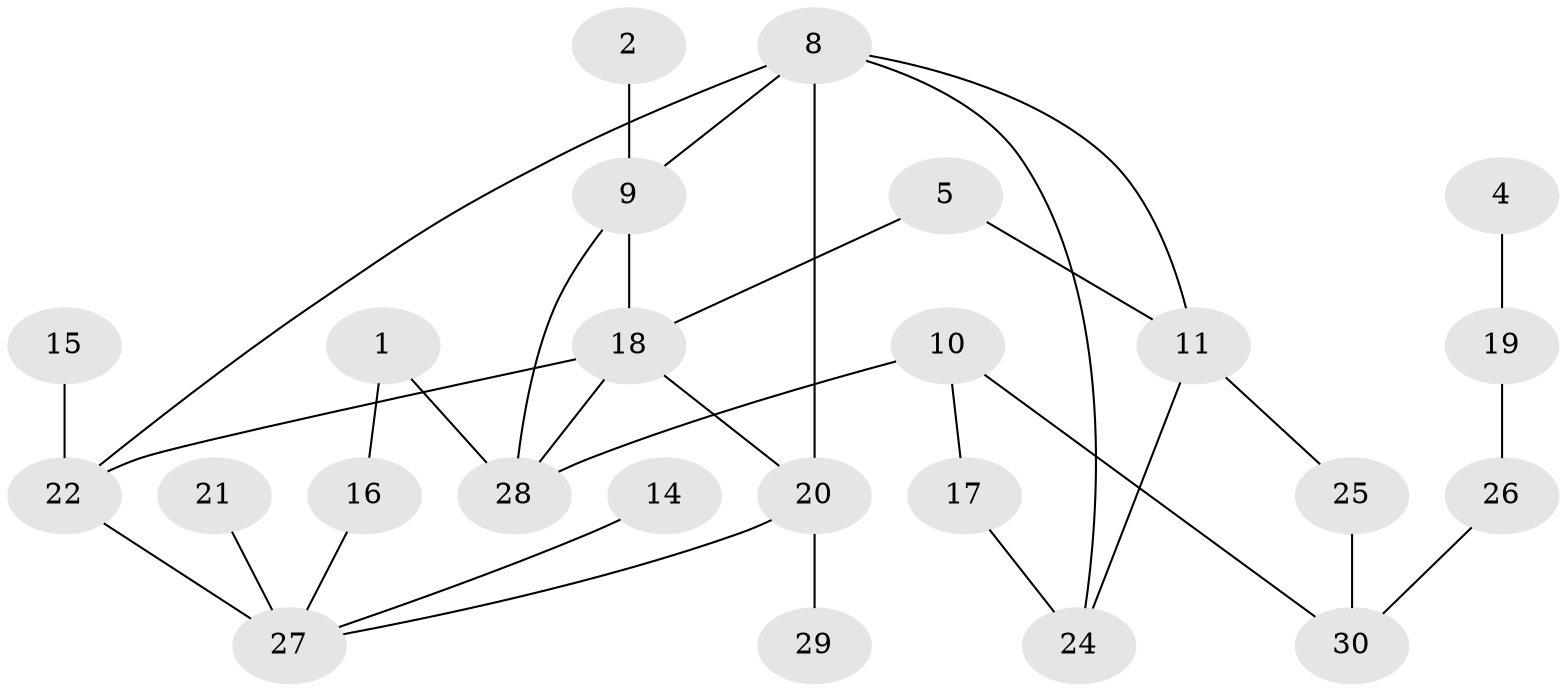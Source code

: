 // original degree distribution, {4: 0.1, 3: 0.25, 2: 0.3, 5: 0.03333333333333333, 1: 0.2, 0: 0.1, 7: 0.016666666666666666}
// Generated by graph-tools (version 1.1) at 2025/00/03/09/25 03:00:40]
// undirected, 24 vertices, 32 edges
graph export_dot {
graph [start="1"]
  node [color=gray90,style=filled];
  1;
  2;
  4;
  5;
  8;
  9;
  10;
  11;
  14;
  15;
  16;
  17;
  18;
  19;
  20;
  21;
  22;
  24;
  25;
  26;
  27;
  28;
  29;
  30;
  1 -- 16 [weight=1.0];
  1 -- 28 [weight=1.0];
  2 -- 9 [weight=1.0];
  4 -- 19 [weight=1.0];
  5 -- 11 [weight=1.0];
  5 -- 18 [weight=1.0];
  8 -- 9 [weight=1.0];
  8 -- 11 [weight=1.0];
  8 -- 20 [weight=1.0];
  8 -- 22 [weight=1.0];
  8 -- 24 [weight=1.0];
  9 -- 18 [weight=1.0];
  9 -- 28 [weight=1.0];
  10 -- 17 [weight=1.0];
  10 -- 28 [weight=2.0];
  10 -- 30 [weight=1.0];
  11 -- 24 [weight=1.0];
  11 -- 25 [weight=2.0];
  14 -- 27 [weight=1.0];
  15 -- 22 [weight=1.0];
  16 -- 27 [weight=1.0];
  17 -- 24 [weight=1.0];
  18 -- 20 [weight=1.0];
  18 -- 22 [weight=2.0];
  18 -- 28 [weight=1.0];
  19 -- 26 [weight=1.0];
  20 -- 27 [weight=1.0];
  20 -- 29 [weight=2.0];
  21 -- 27 [weight=1.0];
  22 -- 27 [weight=2.0];
  25 -- 30 [weight=1.0];
  26 -- 30 [weight=1.0];
}
